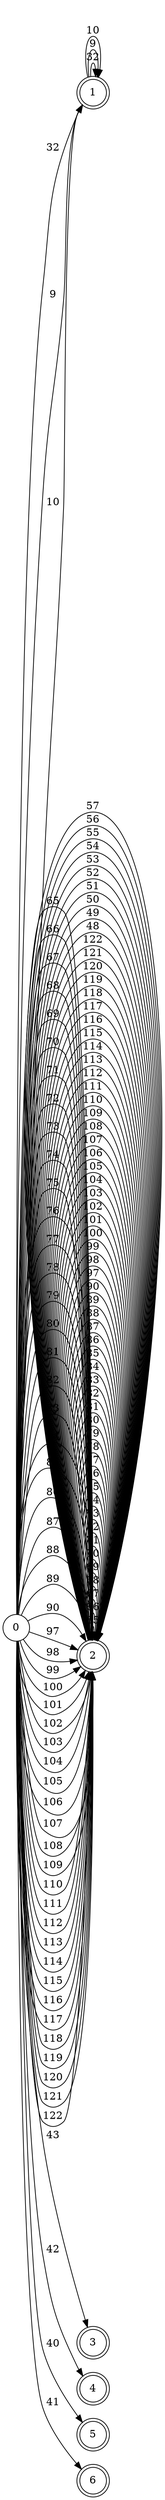 // resultado
digraph "results/AFD Directo" {
	graph [rankdir=LR]
	1793698090144 [label=0 shape=circle]
	1793698089904 [label=1 shape=doublecircle]
	1793698091872 [label=2 shape=doublecircle]
	1793698097152 [label=3 shape=doublecircle]
	1793698093168 [label=4 shape=doublecircle]
	1793698098976 [label=5 shape=doublecircle]
	1793698099312 [label=6 shape=doublecircle]
	1793698090144 -> 1793698089904 [label=32]
	1793698090144 -> 1793698089904 [label=9]
	1793698090144 -> 1793698089904 [label=10]
	1793698090144 -> 1793698091872 [label=65]
	1793698090144 -> 1793698091872 [label=66]
	1793698090144 -> 1793698091872 [label=67]
	1793698090144 -> 1793698091872 [label=68]
	1793698090144 -> 1793698091872 [label=69]
	1793698090144 -> 1793698091872 [label=70]
	1793698090144 -> 1793698091872 [label=71]
	1793698090144 -> 1793698091872 [label=72]
	1793698090144 -> 1793698091872 [label=73]
	1793698090144 -> 1793698091872 [label=74]
	1793698090144 -> 1793698091872 [label=75]
	1793698090144 -> 1793698091872 [label=76]
	1793698090144 -> 1793698091872 [label=77]
	1793698090144 -> 1793698091872 [label=78]
	1793698090144 -> 1793698091872 [label=79]
	1793698090144 -> 1793698091872 [label=80]
	1793698090144 -> 1793698091872 [label=81]
	1793698090144 -> 1793698091872 [label=82]
	1793698090144 -> 1793698091872 [label=83]
	1793698090144 -> 1793698091872 [label=84]
	1793698090144 -> 1793698091872 [label=85]
	1793698090144 -> 1793698091872 [label=86]
	1793698090144 -> 1793698091872 [label=87]
	1793698090144 -> 1793698091872 [label=88]
	1793698090144 -> 1793698091872 [label=89]
	1793698090144 -> 1793698091872 [label=90]
	1793698090144 -> 1793698091872 [label=97]
	1793698090144 -> 1793698091872 [label=98]
	1793698090144 -> 1793698091872 [label=99]
	1793698090144 -> 1793698091872 [label=100]
	1793698090144 -> 1793698091872 [label=101]
	1793698090144 -> 1793698091872 [label=102]
	1793698090144 -> 1793698091872 [label=103]
	1793698090144 -> 1793698091872 [label=104]
	1793698090144 -> 1793698091872 [label=105]
	1793698090144 -> 1793698091872 [label=106]
	1793698090144 -> 1793698091872 [label=107]
	1793698090144 -> 1793698091872 [label=108]
	1793698090144 -> 1793698091872 [label=109]
	1793698090144 -> 1793698091872 [label=110]
	1793698090144 -> 1793698091872 [label=111]
	1793698090144 -> 1793698091872 [label=112]
	1793698090144 -> 1793698091872 [label=113]
	1793698090144 -> 1793698091872 [label=114]
	1793698090144 -> 1793698091872 [label=115]
	1793698090144 -> 1793698091872 [label=116]
	1793698090144 -> 1793698091872 [label=117]
	1793698090144 -> 1793698091872 [label=118]
	1793698090144 -> 1793698091872 [label=119]
	1793698090144 -> 1793698091872 [label=120]
	1793698090144 -> 1793698091872 [label=121]
	1793698090144 -> 1793698091872 [label=122]
	1793698090144 -> 1793698097152 [label=43]
	1793698090144 -> 1793698093168 [label=42]
	1793698090144 -> 1793698098976 [label=40]
	1793698090144 -> 1793698099312 [label=41]
	1793698089904 -> 1793698089904 [label=32]
	1793698089904 -> 1793698089904 [label=9]
	1793698089904 -> 1793698089904 [label=10]
	1793698091872 -> 1793698091872 [label=65]
	1793698091872 -> 1793698091872 [label=66]
	1793698091872 -> 1793698091872 [label=67]
	1793698091872 -> 1793698091872 [label=68]
	1793698091872 -> 1793698091872 [label=69]
	1793698091872 -> 1793698091872 [label=70]
	1793698091872 -> 1793698091872 [label=71]
	1793698091872 -> 1793698091872 [label=72]
	1793698091872 -> 1793698091872 [label=73]
	1793698091872 -> 1793698091872 [label=74]
	1793698091872 -> 1793698091872 [label=75]
	1793698091872 -> 1793698091872 [label=76]
	1793698091872 -> 1793698091872 [label=77]
	1793698091872 -> 1793698091872 [label=78]
	1793698091872 -> 1793698091872 [label=79]
	1793698091872 -> 1793698091872 [label=80]
	1793698091872 -> 1793698091872 [label=81]
	1793698091872 -> 1793698091872 [label=82]
	1793698091872 -> 1793698091872 [label=83]
	1793698091872 -> 1793698091872 [label=84]
	1793698091872 -> 1793698091872 [label=85]
	1793698091872 -> 1793698091872 [label=86]
	1793698091872 -> 1793698091872 [label=87]
	1793698091872 -> 1793698091872 [label=88]
	1793698091872 -> 1793698091872 [label=89]
	1793698091872 -> 1793698091872 [label=90]
	1793698091872 -> 1793698091872 [label=97]
	1793698091872 -> 1793698091872 [label=98]
	1793698091872 -> 1793698091872 [label=99]
	1793698091872 -> 1793698091872 [label=100]
	1793698091872 -> 1793698091872 [label=101]
	1793698091872 -> 1793698091872 [label=102]
	1793698091872 -> 1793698091872 [label=103]
	1793698091872 -> 1793698091872 [label=104]
	1793698091872 -> 1793698091872 [label=105]
	1793698091872 -> 1793698091872 [label=106]
	1793698091872 -> 1793698091872 [label=107]
	1793698091872 -> 1793698091872 [label=108]
	1793698091872 -> 1793698091872 [label=109]
	1793698091872 -> 1793698091872 [label=110]
	1793698091872 -> 1793698091872 [label=111]
	1793698091872 -> 1793698091872 [label=112]
	1793698091872 -> 1793698091872 [label=113]
	1793698091872 -> 1793698091872 [label=114]
	1793698091872 -> 1793698091872 [label=115]
	1793698091872 -> 1793698091872 [label=116]
	1793698091872 -> 1793698091872 [label=117]
	1793698091872 -> 1793698091872 [label=118]
	1793698091872 -> 1793698091872 [label=119]
	1793698091872 -> 1793698091872 [label=120]
	1793698091872 -> 1793698091872 [label=121]
	1793698091872 -> 1793698091872 [label=122]
	1793698091872 -> 1793698091872 [label=48]
	1793698091872 -> 1793698091872 [label=49]
	1793698091872 -> 1793698091872 [label=50]
	1793698091872 -> 1793698091872 [label=51]
	1793698091872 -> 1793698091872 [label=52]
	1793698091872 -> 1793698091872 [label=53]
	1793698091872 -> 1793698091872 [label=54]
	1793698091872 -> 1793698091872 [label=55]
	1793698091872 -> 1793698091872 [label=56]
	1793698091872 -> 1793698091872 [label=57]
}
